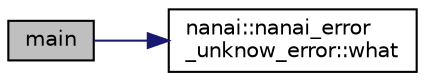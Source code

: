 digraph "main"
{
  edge [fontname="Helvetica",fontsize="10",labelfontname="Helvetica",labelfontsize="10"];
  node [fontname="Helvetica",fontsize="10",shape=record];
  rankdir="LR";
  Node1 [label="main",height=0.2,width=0.4,color="black", fillcolor="grey75", style="filled", fontcolor="black"];
  Node1 -> Node2 [color="midnightblue",fontsize="10",style="solid",fontname="Helvetica"];
  Node2 [label="nanai::nanai_error\l_unknow_error::what",height=0.2,width=0.4,color="black", fillcolor="white", style="filled",URL="$classnanai_1_1nanai__error__unknow__error.html#a4e27460d5ed88e9cb297499c5c213253"];
}
